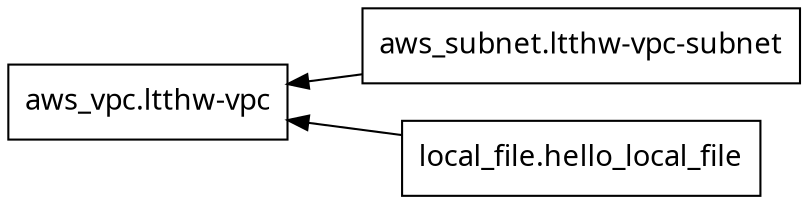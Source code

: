 digraph G {
  rankdir = "RL";
  node [shape = rect, fontname = "sans-serif"];
  "aws_subnet.ltthw-vpc-subnet" [label="aws_subnet.ltthw-vpc-subnet"];
  "aws_vpc.ltthw-vpc" [label="aws_vpc.ltthw-vpc"];
  "local_file.hello_local_file" [label="local_file.hello_local_file"];
  "aws_subnet.ltthw-vpc-subnet" -> "aws_vpc.ltthw-vpc";
  "local_file.hello_local_file" -> "aws_vpc.ltthw-vpc";
}
